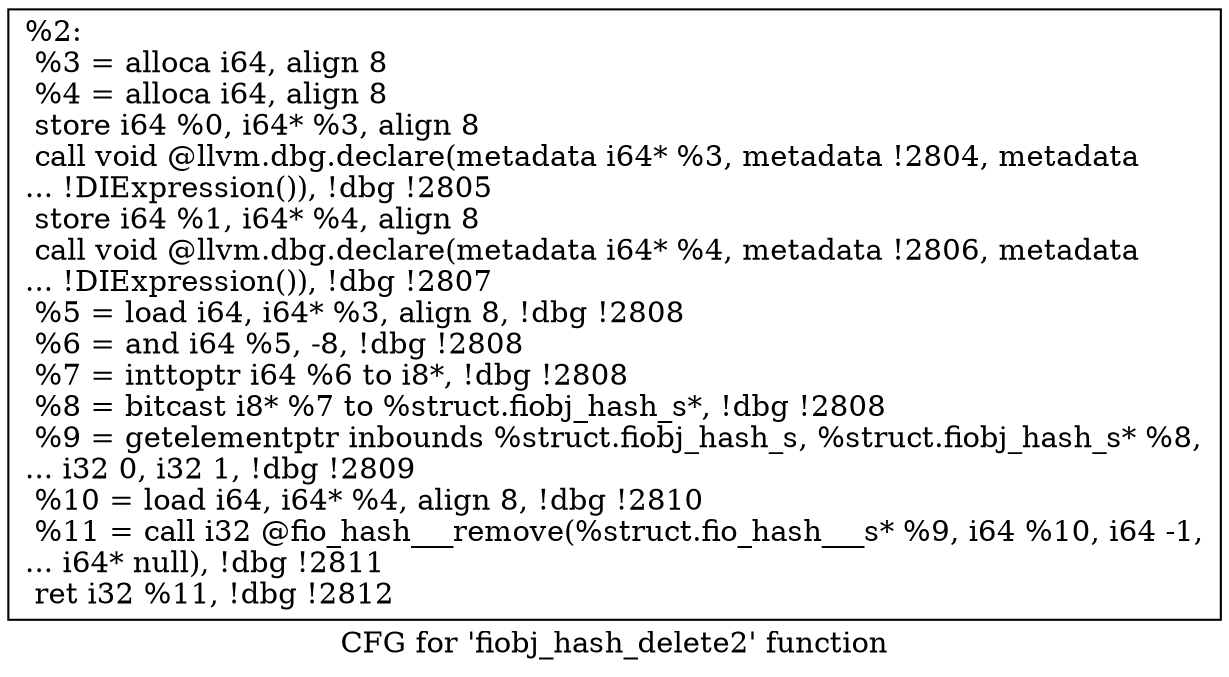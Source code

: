 digraph "CFG for 'fiobj_hash_delete2' function" {
	label="CFG for 'fiobj_hash_delete2' function";

	Node0x556851e8d4d0 [shape=record,label="{%2:\l  %3 = alloca i64, align 8\l  %4 = alloca i64, align 8\l  store i64 %0, i64* %3, align 8\l  call void @llvm.dbg.declare(metadata i64* %3, metadata !2804, metadata\l... !DIExpression()), !dbg !2805\l  store i64 %1, i64* %4, align 8\l  call void @llvm.dbg.declare(metadata i64* %4, metadata !2806, metadata\l... !DIExpression()), !dbg !2807\l  %5 = load i64, i64* %3, align 8, !dbg !2808\l  %6 = and i64 %5, -8, !dbg !2808\l  %7 = inttoptr i64 %6 to i8*, !dbg !2808\l  %8 = bitcast i8* %7 to %struct.fiobj_hash_s*, !dbg !2808\l  %9 = getelementptr inbounds %struct.fiobj_hash_s, %struct.fiobj_hash_s* %8,\l... i32 0, i32 1, !dbg !2809\l  %10 = load i64, i64* %4, align 8, !dbg !2810\l  %11 = call i32 @fio_hash___remove(%struct.fio_hash___s* %9, i64 %10, i64 -1,\l... i64* null), !dbg !2811\l  ret i32 %11, !dbg !2812\l}"];
}
